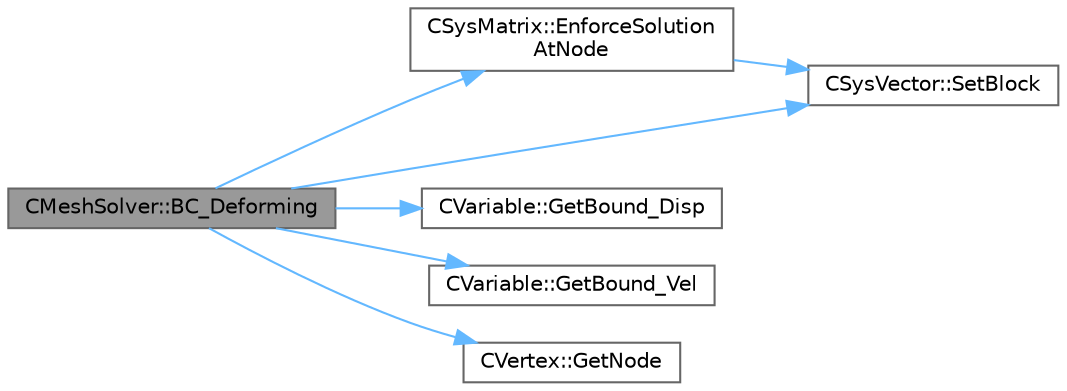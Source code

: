 digraph "CMeshSolver::BC_Deforming"
{
 // LATEX_PDF_SIZE
  bgcolor="transparent";
  edge [fontname=Helvetica,fontsize=10,labelfontname=Helvetica,labelfontsize=10];
  node [fontname=Helvetica,fontsize=10,shape=box,height=0.2,width=0.4];
  rankdir="LR";
  Node1 [id="Node000001",label="CMeshSolver::BC_Deforming",height=0.2,width=0.4,color="gray40", fillcolor="grey60", style="filled", fontcolor="black",tooltip="Apply forced displacement boundary conditions."];
  Node1 -> Node2 [id="edge1_Node000001_Node000002",color="steelblue1",style="solid",tooltip=" "];
  Node2 [id="Node000002",label="CSysMatrix::EnforceSolution\lAtNode",height=0.2,width=0.4,color="grey40", fillcolor="white", style="filled",URL="$classCSysMatrix.html#a1bfdb06825f0165504b84aa68e918208",tooltip="Modifies this matrix (A) and a rhs vector (b) such that (A^-1 * b)_i = x_i."];
  Node2 -> Node3 [id="edge2_Node000002_Node000003",color="steelblue1",style="solid",tooltip=" "];
  Node3 [id="Node000003",label="CSysVector::SetBlock",height=0.2,width=0.4,color="grey40", fillcolor="white", style="filled",URL="$classCSysVector.html#acceb60ca98fa7ede9520adde322009eb",tooltip="Set \"block\" to the vector."];
  Node1 -> Node4 [id="edge3_Node000001_Node000004",color="steelblue1",style="solid",tooltip=" "];
  Node4 [id="Node000004",label="CVariable::GetBound_Disp",height=0.2,width=0.4,color="grey40", fillcolor="white", style="filled",URL="$classCVariable.html#a7e382eae45700e5c1e8973292c08f128",tooltip="A virtual member. Get the value of the displacement imposed at the boundary."];
  Node1 -> Node5 [id="edge4_Node000001_Node000005",color="steelblue1",style="solid",tooltip=" "];
  Node5 [id="Node000005",label="CVariable::GetBound_Vel",height=0.2,width=0.4,color="grey40", fillcolor="white", style="filled",URL="$classCVariable.html#aa5588fed1cc85f29d66827238bfe7502",tooltip="A virtual member. Get the value of the velocity imposed at the boundary."];
  Node1 -> Node6 [id="edge5_Node000001_Node000006",color="steelblue1",style="solid",tooltip=" "];
  Node6 [id="Node000006",label="CVertex::GetNode",height=0.2,width=0.4,color="grey40", fillcolor="white", style="filled",URL="$classCVertex.html#ad568da06e7191358d3a09a1bee71cdb5",tooltip="Get the node of the vertex."];
  Node1 -> Node3 [id="edge6_Node000001_Node000003",color="steelblue1",style="solid",tooltip=" "];
}
